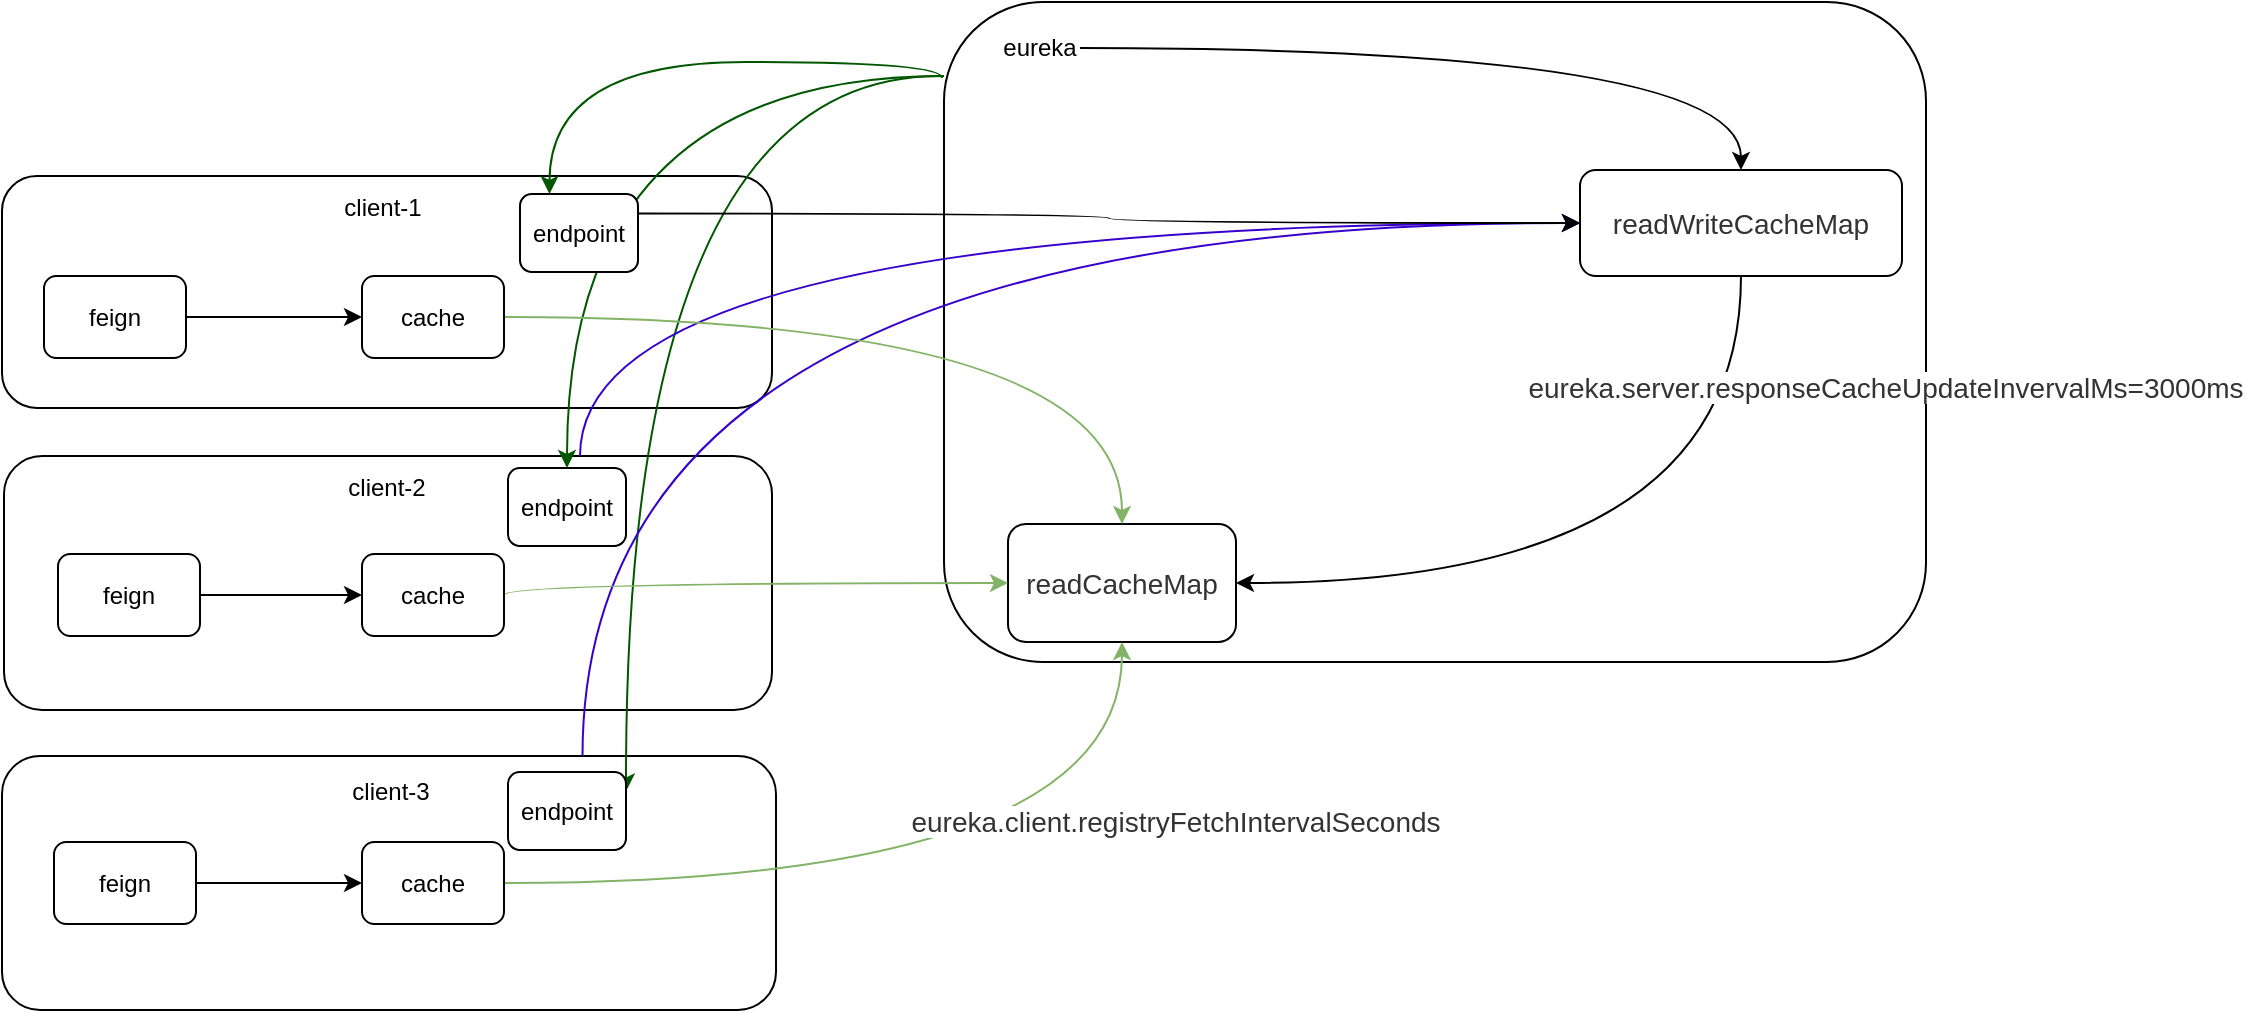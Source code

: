 <mxfile version="14.0.3" type="github">
  <diagram id="6a731a19-8d31-9384-78a2-239565b7b9f0" name="Page-1">
    <mxGraphModel dx="2063" dy="622" grid="0" gridSize="10" guides="1" tooltips="1" connect="1" arrows="1" fold="1" page="1" pageScale="1" pageWidth="1169" pageHeight="827" background="#ffffff" math="0" shadow="0">
      <root>
        <mxCell id="0" />
        <mxCell id="1" parent="0" />
        <mxCell id="buNckSWj5emS7Kjxxqf6-1" value="" style="rounded=1;whiteSpace=wrap;html=1;" parent="1" vertex="1">
          <mxGeometry x="-185" y="208" width="385" height="116" as="geometry" />
        </mxCell>
        <mxCell id="buNckSWj5emS7Kjxxqf6-2" value="" style="rounded=1;whiteSpace=wrap;html=1;" parent="1" vertex="1">
          <mxGeometry x="-184" y="348" width="384" height="127" as="geometry" />
        </mxCell>
        <mxCell id="buNckSWj5emS7Kjxxqf6-3" value="" style="rounded=1;whiteSpace=wrap;html=1;" parent="1" vertex="1">
          <mxGeometry x="-185" y="498" width="387" height="127" as="geometry" />
        </mxCell>
        <mxCell id="buNckSWj5emS7Kjxxqf6-40" style="edgeStyle=orthogonalEdgeStyle;curved=1;orthogonalLoop=1;jettySize=auto;html=1;entryX=0.25;entryY=0;entryDx=0;entryDy=0;shadow=0;fillColor=#008a00;strokeColor=#005700;" parent="1" target="buNckSWj5emS7Kjxxqf6-37" edge="1">
          <mxGeometry relative="1" as="geometry">
            <mxPoint x="285" y="159" as="sourcePoint" />
            <Array as="points">
              <mxPoint x="285" y="151" />
              <mxPoint x="89" y="151" />
            </Array>
          </mxGeometry>
        </mxCell>
        <mxCell id="buNckSWj5emS7Kjxxqf6-41" style="edgeStyle=orthogonalEdgeStyle;curved=1;orthogonalLoop=1;jettySize=auto;html=1;entryX=0.5;entryY=0;entryDx=0;entryDy=0;shadow=0;fillColor=#008a00;strokeColor=#005700;exitX=0;exitY=0.112;exitDx=0;exitDy=0;exitPerimeter=0;" parent="1" source="buNckSWj5emS7Kjxxqf6-4" target="buNckSWj5emS7Kjxxqf6-38" edge="1">
          <mxGeometry relative="1" as="geometry">
            <mxPoint x="286" y="147" as="sourcePoint" />
          </mxGeometry>
        </mxCell>
        <mxCell id="buNckSWj5emS7Kjxxqf6-42" style="edgeStyle=orthogonalEdgeStyle;curved=1;orthogonalLoop=1;jettySize=auto;html=1;exitX=-0.004;exitY=0.112;exitDx=0;exitDy=0;shadow=0;exitPerimeter=0;fillColor=#008a00;strokeColor=#005700;entryX=1;entryY=0.25;entryDx=0;entryDy=0;" parent="1" source="buNckSWj5emS7Kjxxqf6-4" target="buNckSWj5emS7Kjxxqf6-39" edge="1">
          <mxGeometry relative="1" as="geometry">
            <Array as="points">
              <mxPoint x="127" y="158" />
            </Array>
          </mxGeometry>
        </mxCell>
        <mxCell id="buNckSWj5emS7Kjxxqf6-4" value="" style="rounded=1;whiteSpace=wrap;html=1;" parent="1" vertex="1">
          <mxGeometry x="286" y="121" width="491" height="330" as="geometry" />
        </mxCell>
        <mxCell id="buNckSWj5emS7Kjxxqf6-14" style="edgeStyle=orthogonalEdgeStyle;curved=1;orthogonalLoop=1;jettySize=auto;html=1;exitX=1;exitY=0.5;exitDx=0;exitDy=0;entryX=0.5;entryY=0;entryDx=0;entryDy=0;shadow=0;" parent="1" source="buNckSWj5emS7Kjxxqf6-5" target="buNckSWj5emS7Kjxxqf6-9" edge="1">
          <mxGeometry relative="1" as="geometry" />
        </mxCell>
        <mxCell id="buNckSWj5emS7Kjxxqf6-5" value="eureka" style="text;html=1;strokeColor=none;fillColor=none;align=center;verticalAlign=middle;whiteSpace=wrap;rounded=0;" parent="1" vertex="1">
          <mxGeometry x="314" y="134" width="40" height="20" as="geometry" />
        </mxCell>
        <mxCell id="buNckSWj5emS7Kjxxqf6-8" value="&lt;div style=&quot;text-align: left ; line-height: 1.75 ; font-size: 14px&quot;&gt;&lt;span style=&quot;font-family: &amp;#34;arial&amp;#34; ; color: rgb(51 , 51 , 51) ; background-color: rgb(255 , 255 , 255)&quot;&gt;readCacheMap&lt;/span&gt;&lt;/div&gt;" style="rounded=1;whiteSpace=wrap;html=1;" parent="1" vertex="1">
          <mxGeometry x="318" y="382" width="114" height="59" as="geometry" />
        </mxCell>
        <mxCell id="buNckSWj5emS7Kjxxqf6-15" style="edgeStyle=orthogonalEdgeStyle;curved=1;orthogonalLoop=1;jettySize=auto;html=1;exitX=0.5;exitY=1;exitDx=0;exitDy=0;entryX=1;entryY=0.5;entryDx=0;entryDy=0;shadow=0;" parent="1" source="buNckSWj5emS7Kjxxqf6-9" target="buNckSWj5emS7Kjxxqf6-8" edge="1">
          <mxGeometry relative="1" as="geometry" />
        </mxCell>
        <mxCell id="buNckSWj5emS7Kjxxqf6-9" value="&lt;div style=&quot;text-align: left ; line-height: 1.75 ; font-size: 14px&quot;&gt;&lt;span style=&quot;font-family: &amp;#34;arial&amp;#34; ; color: rgb(51 , 51 , 51) ; background-color: rgb(255 , 255 , 255)&quot;&gt;readWriteCacheMap&lt;/span&gt;&lt;/div&gt;" style="rounded=1;whiteSpace=wrap;html=1;" parent="1" vertex="1">
          <mxGeometry x="604" y="205" width="161" height="53" as="geometry" />
        </mxCell>
        <mxCell id="buNckSWj5emS7Kjxxqf6-16" value="&lt;div style=&quot;text-align: left ; line-height: 1.75 ; font-size: 14px&quot;&gt;&lt;span style=&quot;font-family: &amp;#34;arial&amp;#34; ; color: rgb(51 , 51 , 51) ; background-color: rgb(255 , 255 , 255)&quot;&gt;eureka.server.responseCacheUpdateInvervalMs=3000ms&lt;/span&gt;&lt;/div&gt;" style="text;html=1;strokeColor=none;fillColor=none;align=center;verticalAlign=middle;whiteSpace=wrap;rounded=0;" parent="1" vertex="1">
          <mxGeometry x="737" y="304" width="40" height="20" as="geometry" />
        </mxCell>
        <mxCell id="buNckSWj5emS7Kjxxqf6-21" style="edgeStyle=orthogonalEdgeStyle;curved=1;orthogonalLoop=1;jettySize=auto;html=1;exitX=0.75;exitY=0;exitDx=0;exitDy=0;entryX=0;entryY=0.5;entryDx=0;entryDy=0;shadow=0;fillColor=#6a00ff;strokeColor=#3700CC;" parent="1" source="buNckSWj5emS7Kjxxqf6-3" target="buNckSWj5emS7Kjxxqf6-9" edge="1">
          <mxGeometry relative="1" as="geometry">
            <mxPoint x="419" y="244.75" as="targetPoint" />
          </mxGeometry>
        </mxCell>
        <mxCell id="buNckSWj5emS7Kjxxqf6-20" style="edgeStyle=orthogonalEdgeStyle;curved=1;orthogonalLoop=1;jettySize=auto;html=1;exitX=0.75;exitY=0;exitDx=0;exitDy=0;entryX=0;entryY=0.5;entryDx=0;entryDy=0;shadow=0;fillColor=#6a00ff;strokeColor=#3700CC;" parent="1" source="buNckSWj5emS7Kjxxqf6-2" target="buNckSWj5emS7Kjxxqf6-9" edge="1">
          <mxGeometry relative="1" as="geometry">
            <mxPoint x="419" y="231.5" as="targetPoint" />
          </mxGeometry>
        </mxCell>
        <mxCell id="buNckSWj5emS7Kjxxqf6-22" value="client-2" style="text;html=1;strokeColor=none;fillColor=none;align=center;verticalAlign=middle;whiteSpace=wrap;rounded=0;" parent="1" vertex="1">
          <mxGeometry x="-18" y="354" width="51" height="20" as="geometry" />
        </mxCell>
        <mxCell id="buNckSWj5emS7Kjxxqf6-23" value="client-1" style="text;html=1;strokeColor=none;fillColor=none;align=center;verticalAlign=middle;whiteSpace=wrap;rounded=0;" parent="1" vertex="1">
          <mxGeometry x="-20" y="214" width="51" height="20" as="geometry" />
        </mxCell>
        <mxCell id="buNckSWj5emS7Kjxxqf6-24" value="client-3" style="text;html=1;strokeColor=none;fillColor=none;align=center;verticalAlign=middle;whiteSpace=wrap;rounded=0;" parent="1" vertex="1">
          <mxGeometry x="-16" y="506" width="51" height="20" as="geometry" />
        </mxCell>
        <mxCell id="buNckSWj5emS7Kjxxqf6-34" style="edgeStyle=orthogonalEdgeStyle;curved=1;orthogonalLoop=1;jettySize=auto;html=1;exitX=1;exitY=0.5;exitDx=0;exitDy=0;entryX=0;entryY=0.5;entryDx=0;entryDy=0;shadow=0;fillColor=#d5e8d4;strokeColor=#82b366;" parent="1" source="buNckSWj5emS7Kjxxqf6-25" target="buNckSWj5emS7Kjxxqf6-8" edge="1">
          <mxGeometry relative="1" as="geometry">
            <Array as="points">
              <mxPoint x="66" y="412" />
            </Array>
          </mxGeometry>
        </mxCell>
        <mxCell id="buNckSWj5emS7Kjxxqf6-25" value="cache" style="rounded=1;whiteSpace=wrap;html=1;" parent="1" vertex="1">
          <mxGeometry x="-5" y="397" width="71" height="41" as="geometry" />
        </mxCell>
        <mxCell id="buNckSWj5emS7Kjxxqf6-32" style="edgeStyle=orthogonalEdgeStyle;curved=1;orthogonalLoop=1;jettySize=auto;html=1;exitX=1;exitY=0.5;exitDx=0;exitDy=0;shadow=0;fillColor=#d5e8d4;strokeColor=#82b366;" parent="1" source="buNckSWj5emS7Kjxxqf6-26" target="buNckSWj5emS7Kjxxqf6-8" edge="1">
          <mxGeometry relative="1" as="geometry" />
        </mxCell>
        <mxCell id="buNckSWj5emS7Kjxxqf6-26" value="cache" style="rounded=1;whiteSpace=wrap;html=1;" parent="1" vertex="1">
          <mxGeometry x="-5" y="541" width="71" height="41" as="geometry" />
        </mxCell>
        <mxCell id="buNckSWj5emS7Kjxxqf6-33" style="edgeStyle=orthogonalEdgeStyle;curved=1;orthogonalLoop=1;jettySize=auto;html=1;exitX=1;exitY=0.5;exitDx=0;exitDy=0;entryX=0.5;entryY=0;entryDx=0;entryDy=0;shadow=0;fillColor=#d5e8d4;strokeColor=#82b366;" parent="1" source="buNckSWj5emS7Kjxxqf6-27" target="buNckSWj5emS7Kjxxqf6-8" edge="1">
          <mxGeometry relative="1" as="geometry" />
        </mxCell>
        <mxCell id="buNckSWj5emS7Kjxxqf6-27" value="cache" style="rounded=1;whiteSpace=wrap;html=1;" parent="1" vertex="1">
          <mxGeometry x="-5" y="258" width="71" height="41" as="geometry" />
        </mxCell>
        <mxCell id="buNckSWj5emS7Kjxxqf6-35" value="&lt;div style=&quot;text-align: left ; line-height: 1.75 ; font-size: 14px&quot;&gt;&lt;span style=&quot;font-family: &amp;#34;arial&amp;#34; ; color: rgb(51 , 51 , 51) ; background-color: rgb(255 , 255 , 255)&quot;&gt;eureka.client.registryFetchIntervalSeconds&lt;/span&gt;&lt;/div&gt;" style="text;html=1;strokeColor=none;fillColor=none;align=center;verticalAlign=middle;whiteSpace=wrap;rounded=0;" parent="1" vertex="1">
          <mxGeometry x="382" y="521" width="40" height="20" as="geometry" />
        </mxCell>
        <mxCell id="qt9aN0HqdDcQ45mjCLiY-10" style="edgeStyle=orthogonalEdgeStyle;curved=1;orthogonalLoop=1;jettySize=auto;html=1;exitX=1;exitY=0.25;exitDx=0;exitDy=0;entryX=0;entryY=0.5;entryDx=0;entryDy=0;shadow=0;" edge="1" parent="1" source="buNckSWj5emS7Kjxxqf6-37" target="buNckSWj5emS7Kjxxqf6-9">
          <mxGeometry relative="1" as="geometry">
            <mxPoint x="419" y="218.25" as="targetPoint" />
          </mxGeometry>
        </mxCell>
        <mxCell id="buNckSWj5emS7Kjxxqf6-37" value="endpoint" style="rounded=1;whiteSpace=wrap;html=1;" parent="1" vertex="1">
          <mxGeometry x="74" y="217" width="59" height="39" as="geometry" />
        </mxCell>
        <mxCell id="buNckSWj5emS7Kjxxqf6-38" value="endpoint" style="rounded=1;whiteSpace=wrap;html=1;" parent="1" vertex="1">
          <mxGeometry x="68" y="354" width="59" height="39" as="geometry" />
        </mxCell>
        <mxCell id="buNckSWj5emS7Kjxxqf6-39" value="endpoint" style="rounded=1;whiteSpace=wrap;html=1;" parent="1" vertex="1">
          <mxGeometry x="68" y="506" width="59" height="39" as="geometry" />
        </mxCell>
        <mxCell id="qt9aN0HqdDcQ45mjCLiY-5" style="edgeStyle=orthogonalEdgeStyle;curved=1;orthogonalLoop=1;jettySize=auto;html=1;exitX=1;exitY=0.5;exitDx=0;exitDy=0;entryX=0;entryY=0.5;entryDx=0;entryDy=0;shadow=0;" edge="1" parent="1" source="qt9aN0HqdDcQ45mjCLiY-3" target="buNckSWj5emS7Kjxxqf6-27">
          <mxGeometry relative="1" as="geometry" />
        </mxCell>
        <mxCell id="qt9aN0HqdDcQ45mjCLiY-3" value="feign" style="rounded=1;whiteSpace=wrap;html=1;" vertex="1" parent="1">
          <mxGeometry x="-164" y="258" width="71" height="41" as="geometry" />
        </mxCell>
        <mxCell id="qt9aN0HqdDcQ45mjCLiY-9" style="edgeStyle=orthogonalEdgeStyle;curved=1;orthogonalLoop=1;jettySize=auto;html=1;exitX=1;exitY=0.5;exitDx=0;exitDy=0;entryX=0;entryY=0.5;entryDx=0;entryDy=0;shadow=0;" edge="1" parent="1" source="qt9aN0HqdDcQ45mjCLiY-6" target="buNckSWj5emS7Kjxxqf6-25">
          <mxGeometry relative="1" as="geometry" />
        </mxCell>
        <mxCell id="qt9aN0HqdDcQ45mjCLiY-6" value="feign" style="rounded=1;whiteSpace=wrap;html=1;" vertex="1" parent="1">
          <mxGeometry x="-157" y="397" width="71" height="41" as="geometry" />
        </mxCell>
        <mxCell id="qt9aN0HqdDcQ45mjCLiY-8" style="edgeStyle=orthogonalEdgeStyle;curved=1;orthogonalLoop=1;jettySize=auto;html=1;exitX=1;exitY=0.5;exitDx=0;exitDy=0;entryX=0;entryY=0.5;entryDx=0;entryDy=0;shadow=0;" edge="1" parent="1" source="qt9aN0HqdDcQ45mjCLiY-7" target="buNckSWj5emS7Kjxxqf6-26">
          <mxGeometry relative="1" as="geometry" />
        </mxCell>
        <mxCell id="qt9aN0HqdDcQ45mjCLiY-7" value="feign" style="rounded=1;whiteSpace=wrap;html=1;" vertex="1" parent="1">
          <mxGeometry x="-159" y="541" width="71" height="41" as="geometry" />
        </mxCell>
      </root>
    </mxGraphModel>
  </diagram>
</mxfile>

